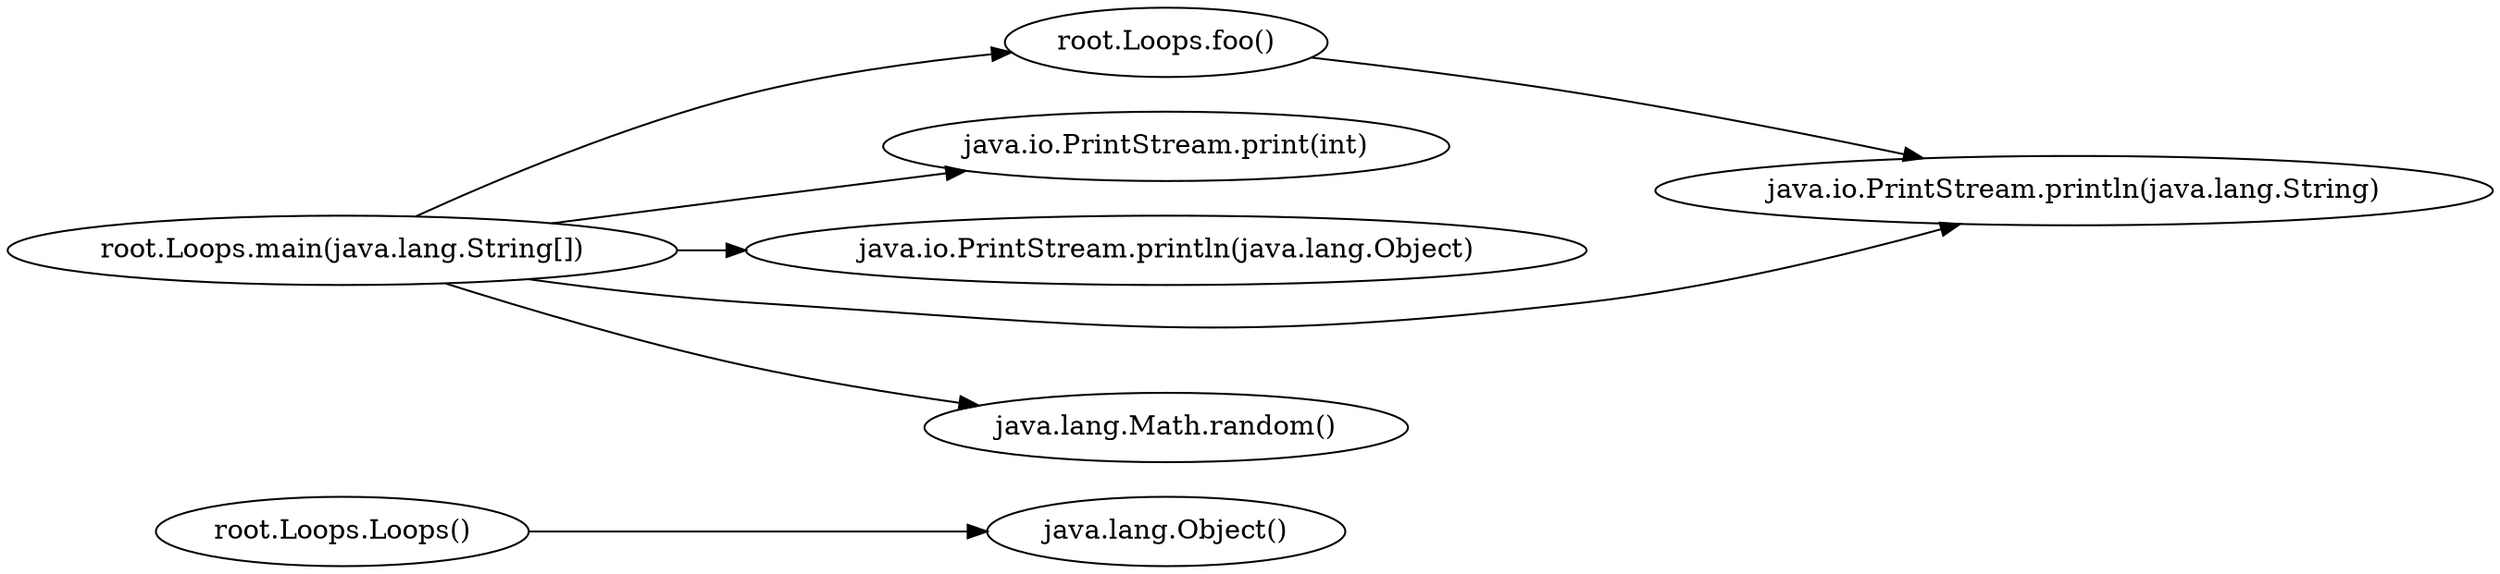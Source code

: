 digraph graphname {
rankdir="LR";
0 [label="root.Loops.Loops()"]
5 [label="root.Loops.foo()"]
1 [label="java.lang.Object()"]
2 [label="root.Loops.main(java.lang.String[])"]
6 [label="java.io.PrintStream.print(int)"]
7 [label="java.io.PrintStream.println(java.lang.Object)"]
3 [label="java.io.PrintStream.println(java.lang.String)"]
4 [label="java.lang.Math.random()"]
0 -> 1
2 -> 3
2 -> 4
2 -> 5
2 -> 6
2 -> 7
5 -> 3
}
